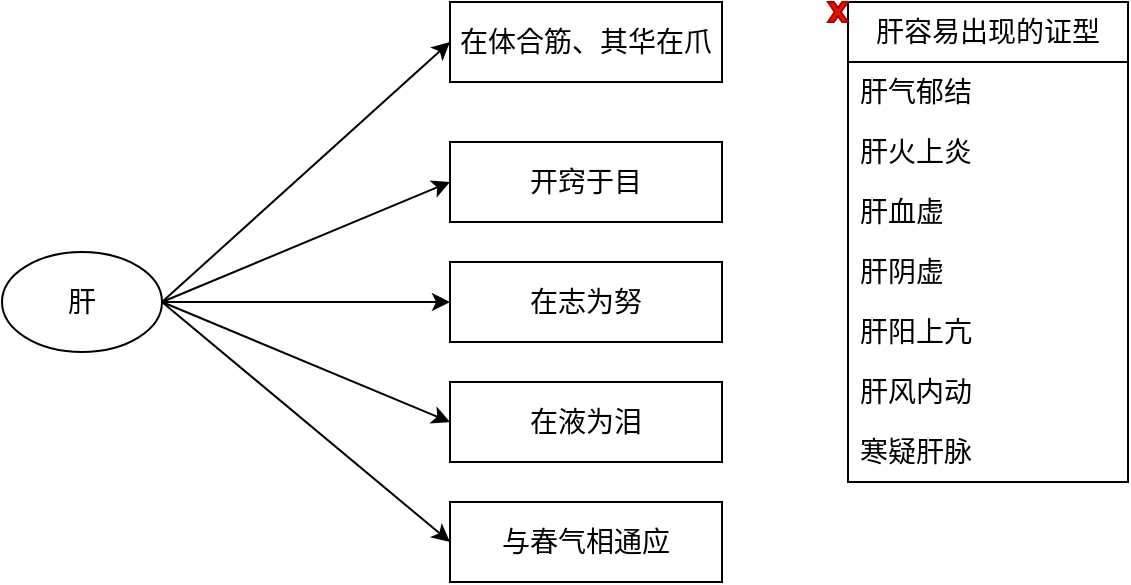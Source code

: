 <mxfile version="22.1.17" type="github">
  <diagram name="第 1 页" id="DiqK2zHsX7JkeJQSn5oS">
    <mxGraphModel dx="1050" dy="557" grid="1" gridSize="10" guides="1" tooltips="1" connect="1" arrows="1" fold="1" page="1" pageScale="1" pageWidth="827" pageHeight="1169" math="0" shadow="0">
      <root>
        <mxCell id="0" />
        <mxCell id="1" parent="0" />
        <mxCell id="WDba8IOxzHIzkoOOqADl-1" value="肝" style="ellipse;whiteSpace=wrap;html=1;fontSize=14;" vertex="1" parent="1">
          <mxGeometry x="117" y="184" width="80" height="50" as="geometry" />
        </mxCell>
        <mxCell id="WDba8IOxzHIzkoOOqADl-4" value="在体合筋、其华在爪" style="text;html=1;align=center;verticalAlign=middle;whiteSpace=wrap;rounded=0;strokeColor=default;fontSize=14;" vertex="1" parent="1">
          <mxGeometry x="341" y="59" width="136" height="40" as="geometry" />
        </mxCell>
        <mxCell id="WDba8IOxzHIzkoOOqADl-5" value="开窍于目" style="text;html=1;align=center;verticalAlign=middle;whiteSpace=wrap;rounded=0;strokeColor=default;fontSize=14;" vertex="1" parent="1">
          <mxGeometry x="341" y="129" width="136" height="40" as="geometry" />
        </mxCell>
        <mxCell id="WDba8IOxzHIzkoOOqADl-9" value="在志为努" style="text;html=1;align=center;verticalAlign=middle;whiteSpace=wrap;rounded=0;strokeColor=default;fontSize=14;" vertex="1" parent="1">
          <mxGeometry x="341" y="189" width="136" height="40" as="geometry" />
        </mxCell>
        <mxCell id="WDba8IOxzHIzkoOOqADl-10" value="在液为泪" style="text;html=1;align=center;verticalAlign=middle;whiteSpace=wrap;rounded=0;strokeColor=default;fontSize=14;" vertex="1" parent="1">
          <mxGeometry x="341" y="249" width="136" height="40" as="geometry" />
        </mxCell>
        <mxCell id="WDba8IOxzHIzkoOOqADl-11" value="与春气相通应" style="text;html=1;align=center;verticalAlign=middle;whiteSpace=wrap;rounded=0;strokeColor=default;fontSize=14;" vertex="1" parent="1">
          <mxGeometry x="341" y="309" width="136" height="40" as="geometry" />
        </mxCell>
        <mxCell id="WDba8IOxzHIzkoOOqADl-12" value="" style="endArrow=classic;html=1;rounded=0;entryX=0;entryY=0.5;entryDx=0;entryDy=0;exitX=1;exitY=0.5;exitDx=0;exitDy=0;" edge="1" parent="1" source="WDba8IOxzHIzkoOOqADl-1" target="WDba8IOxzHIzkoOOqADl-4">
          <mxGeometry width="50" height="50" relative="1" as="geometry">
            <mxPoint x="197" y="199" as="sourcePoint" />
            <mxPoint x="247" y="149" as="targetPoint" />
          </mxGeometry>
        </mxCell>
        <mxCell id="WDba8IOxzHIzkoOOqADl-13" value="" style="endArrow=classic;html=1;rounded=0;entryX=0;entryY=0.5;entryDx=0;entryDy=0;exitX=1;exitY=0.5;exitDx=0;exitDy=0;" edge="1" parent="1" source="WDba8IOxzHIzkoOOqADl-1" target="WDba8IOxzHIzkoOOqADl-5">
          <mxGeometry width="50" height="50" relative="1" as="geometry">
            <mxPoint x="207" y="204" as="sourcePoint" />
            <mxPoint x="351" y="89" as="targetPoint" />
          </mxGeometry>
        </mxCell>
        <mxCell id="WDba8IOxzHIzkoOOqADl-14" value="" style="endArrow=classic;html=1;rounded=0;entryX=0;entryY=0.5;entryDx=0;entryDy=0;exitX=1;exitY=0.5;exitDx=0;exitDy=0;" edge="1" parent="1" source="WDba8IOxzHIzkoOOqADl-1" target="WDba8IOxzHIzkoOOqADl-9">
          <mxGeometry width="50" height="50" relative="1" as="geometry">
            <mxPoint x="217" y="214" as="sourcePoint" />
            <mxPoint x="361" y="99" as="targetPoint" />
          </mxGeometry>
        </mxCell>
        <mxCell id="WDba8IOxzHIzkoOOqADl-15" value="" style="endArrow=classic;html=1;rounded=0;entryX=0;entryY=0.5;entryDx=0;entryDy=0;exitX=1;exitY=0.5;exitDx=0;exitDy=0;" edge="1" parent="1" source="WDba8IOxzHIzkoOOqADl-1" target="WDba8IOxzHIzkoOOqADl-10">
          <mxGeometry width="50" height="50" relative="1" as="geometry">
            <mxPoint x="227" y="224" as="sourcePoint" />
            <mxPoint x="371" y="109" as="targetPoint" />
          </mxGeometry>
        </mxCell>
        <mxCell id="WDba8IOxzHIzkoOOqADl-16" value="" style="endArrow=classic;html=1;rounded=0;entryX=0;entryY=0.5;entryDx=0;entryDy=0;exitX=1;exitY=0.5;exitDx=0;exitDy=0;" edge="1" parent="1" source="WDba8IOxzHIzkoOOqADl-1" target="WDba8IOxzHIzkoOOqADl-11">
          <mxGeometry width="50" height="50" relative="1" as="geometry">
            <mxPoint x="237" y="234" as="sourcePoint" />
            <mxPoint x="381" y="119" as="targetPoint" />
          </mxGeometry>
        </mxCell>
        <mxCell id="WDba8IOxzHIzkoOOqADl-53" value="肝容易出现的证型" style="swimlane;fontStyle=0;childLayout=stackLayout;horizontal=1;startSize=30;horizontalStack=0;resizeParent=1;resizeParentMax=0;resizeLast=0;collapsible=1;marginBottom=0;whiteSpace=wrap;html=1;fontSize=14;" vertex="1" parent="1">
          <mxGeometry x="540" y="59" width="140" height="240" as="geometry" />
        </mxCell>
        <mxCell id="WDba8IOxzHIzkoOOqADl-54" value="肝气郁结" style="text;strokeColor=none;fillColor=none;align=left;verticalAlign=middle;spacingLeft=4;spacingRight=4;overflow=hidden;points=[[0,0.5],[1,0.5]];portConstraint=eastwest;rotatable=0;whiteSpace=wrap;html=1;fontSize=14;" vertex="1" parent="WDba8IOxzHIzkoOOqADl-53">
          <mxGeometry y="30" width="140" height="30" as="geometry" />
        </mxCell>
        <mxCell id="WDba8IOxzHIzkoOOqADl-55" value="肝火上炎" style="text;strokeColor=none;fillColor=none;align=left;verticalAlign=middle;spacingLeft=4;spacingRight=4;overflow=hidden;points=[[0,0.5],[1,0.5]];portConstraint=eastwest;rotatable=0;whiteSpace=wrap;html=1;fontSize=14;" vertex="1" parent="WDba8IOxzHIzkoOOqADl-53">
          <mxGeometry y="60" width="140" height="30" as="geometry" />
        </mxCell>
        <mxCell id="WDba8IOxzHIzkoOOqADl-58" value="肝血虚" style="text;strokeColor=none;fillColor=none;align=left;verticalAlign=middle;spacingLeft=4;spacingRight=4;overflow=hidden;points=[[0,0.5],[1,0.5]];portConstraint=eastwest;rotatable=0;whiteSpace=wrap;html=1;fontSize=14;" vertex="1" parent="WDba8IOxzHIzkoOOqADl-53">
          <mxGeometry y="90" width="140" height="30" as="geometry" />
        </mxCell>
        <mxCell id="WDba8IOxzHIzkoOOqADl-57" value="肝阴虚" style="text;strokeColor=none;fillColor=none;align=left;verticalAlign=middle;spacingLeft=4;spacingRight=4;overflow=hidden;points=[[0,0.5],[1,0.5]];portConstraint=eastwest;rotatable=0;whiteSpace=wrap;html=1;fontSize=14;" vertex="1" parent="WDba8IOxzHIzkoOOqADl-53">
          <mxGeometry y="120" width="140" height="30" as="geometry" />
        </mxCell>
        <mxCell id="WDba8IOxzHIzkoOOqADl-64" value="肝阳上亢" style="text;strokeColor=none;fillColor=none;align=left;verticalAlign=middle;spacingLeft=4;spacingRight=4;overflow=hidden;points=[[0,0.5],[1,0.5]];portConstraint=eastwest;rotatable=0;whiteSpace=wrap;html=1;fontSize=14;" vertex="1" parent="WDba8IOxzHIzkoOOqADl-53">
          <mxGeometry y="150" width="140" height="30" as="geometry" />
        </mxCell>
        <mxCell id="WDba8IOxzHIzkoOOqADl-65" value="肝风内动" style="text;strokeColor=none;fillColor=none;align=left;verticalAlign=middle;spacingLeft=4;spacingRight=4;overflow=hidden;points=[[0,0.5],[1,0.5]];portConstraint=eastwest;rotatable=0;whiteSpace=wrap;html=1;fontSize=14;" vertex="1" parent="WDba8IOxzHIzkoOOqADl-53">
          <mxGeometry y="180" width="140" height="30" as="geometry" />
        </mxCell>
        <mxCell id="WDba8IOxzHIzkoOOqADl-56" value="寒疑肝脉" style="text;strokeColor=none;fillColor=none;align=left;verticalAlign=middle;spacingLeft=4;spacingRight=4;overflow=hidden;points=[[0,0.5],[1,0.5]];portConstraint=eastwest;rotatable=0;whiteSpace=wrap;html=1;fontSize=14;" vertex="1" parent="WDba8IOxzHIzkoOOqADl-53">
          <mxGeometry y="210" width="140" height="30" as="geometry" />
        </mxCell>
        <mxCell id="WDba8IOxzHIzkoOOqADl-63" value="" style="verticalLabelPosition=bottom;verticalAlign=top;html=1;shape=mxgraph.basic.x;fillColor=#e51400;strokeColor=#B20000;fontColor=#ffffff;" vertex="1" parent="1">
          <mxGeometry x="530" y="59" width="10" height="10" as="geometry" />
        </mxCell>
      </root>
    </mxGraphModel>
  </diagram>
</mxfile>
